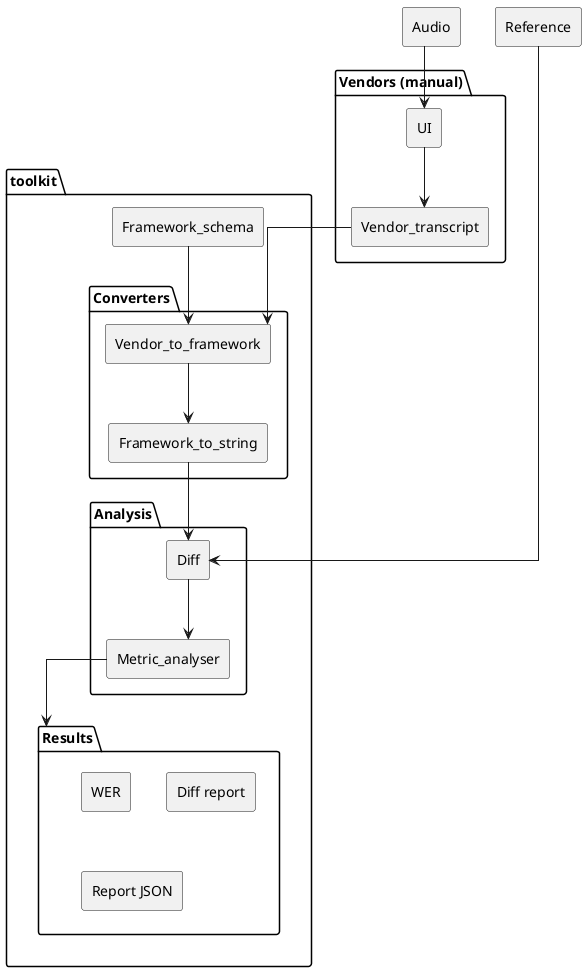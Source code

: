 @startuml
skinparam defaultTextAlignment center
skinparam shadowing false
skinparam linetype ortho

Together {
Rectangle Audio
Rectangle Reference
}

Package "Vendors (manual)" {
  Rectangle UI
  Rectangle Vendor_transcript
  Audio --> UI
  UI --> Vendor_transcript
}


Package "toolkit" {
  
  Rectangle Framework_schema
  
  Package Converters {
    Rectangle Vendor_to_framework 
    Rectangle Framework_to_string
    Vendor_transcript --> Vendor_to_framework
    Vendor_to_framework --> Framework_to_string
    Framework_schema --> Vendor_to_framework
  }
  
  Package Analysis {     
    Rectangle Diff
    Rectangle Metric_analyser
    Framework_to_string --> Diff
    Diff --> Metric_analyser
    Reference --> Diff
  }

  Package Results {
    Rectangle WER
    Rectangle "Diff report"
    Rectangle "Report JSON"
    Metric_analyser --> Results
    }


}
@enduml